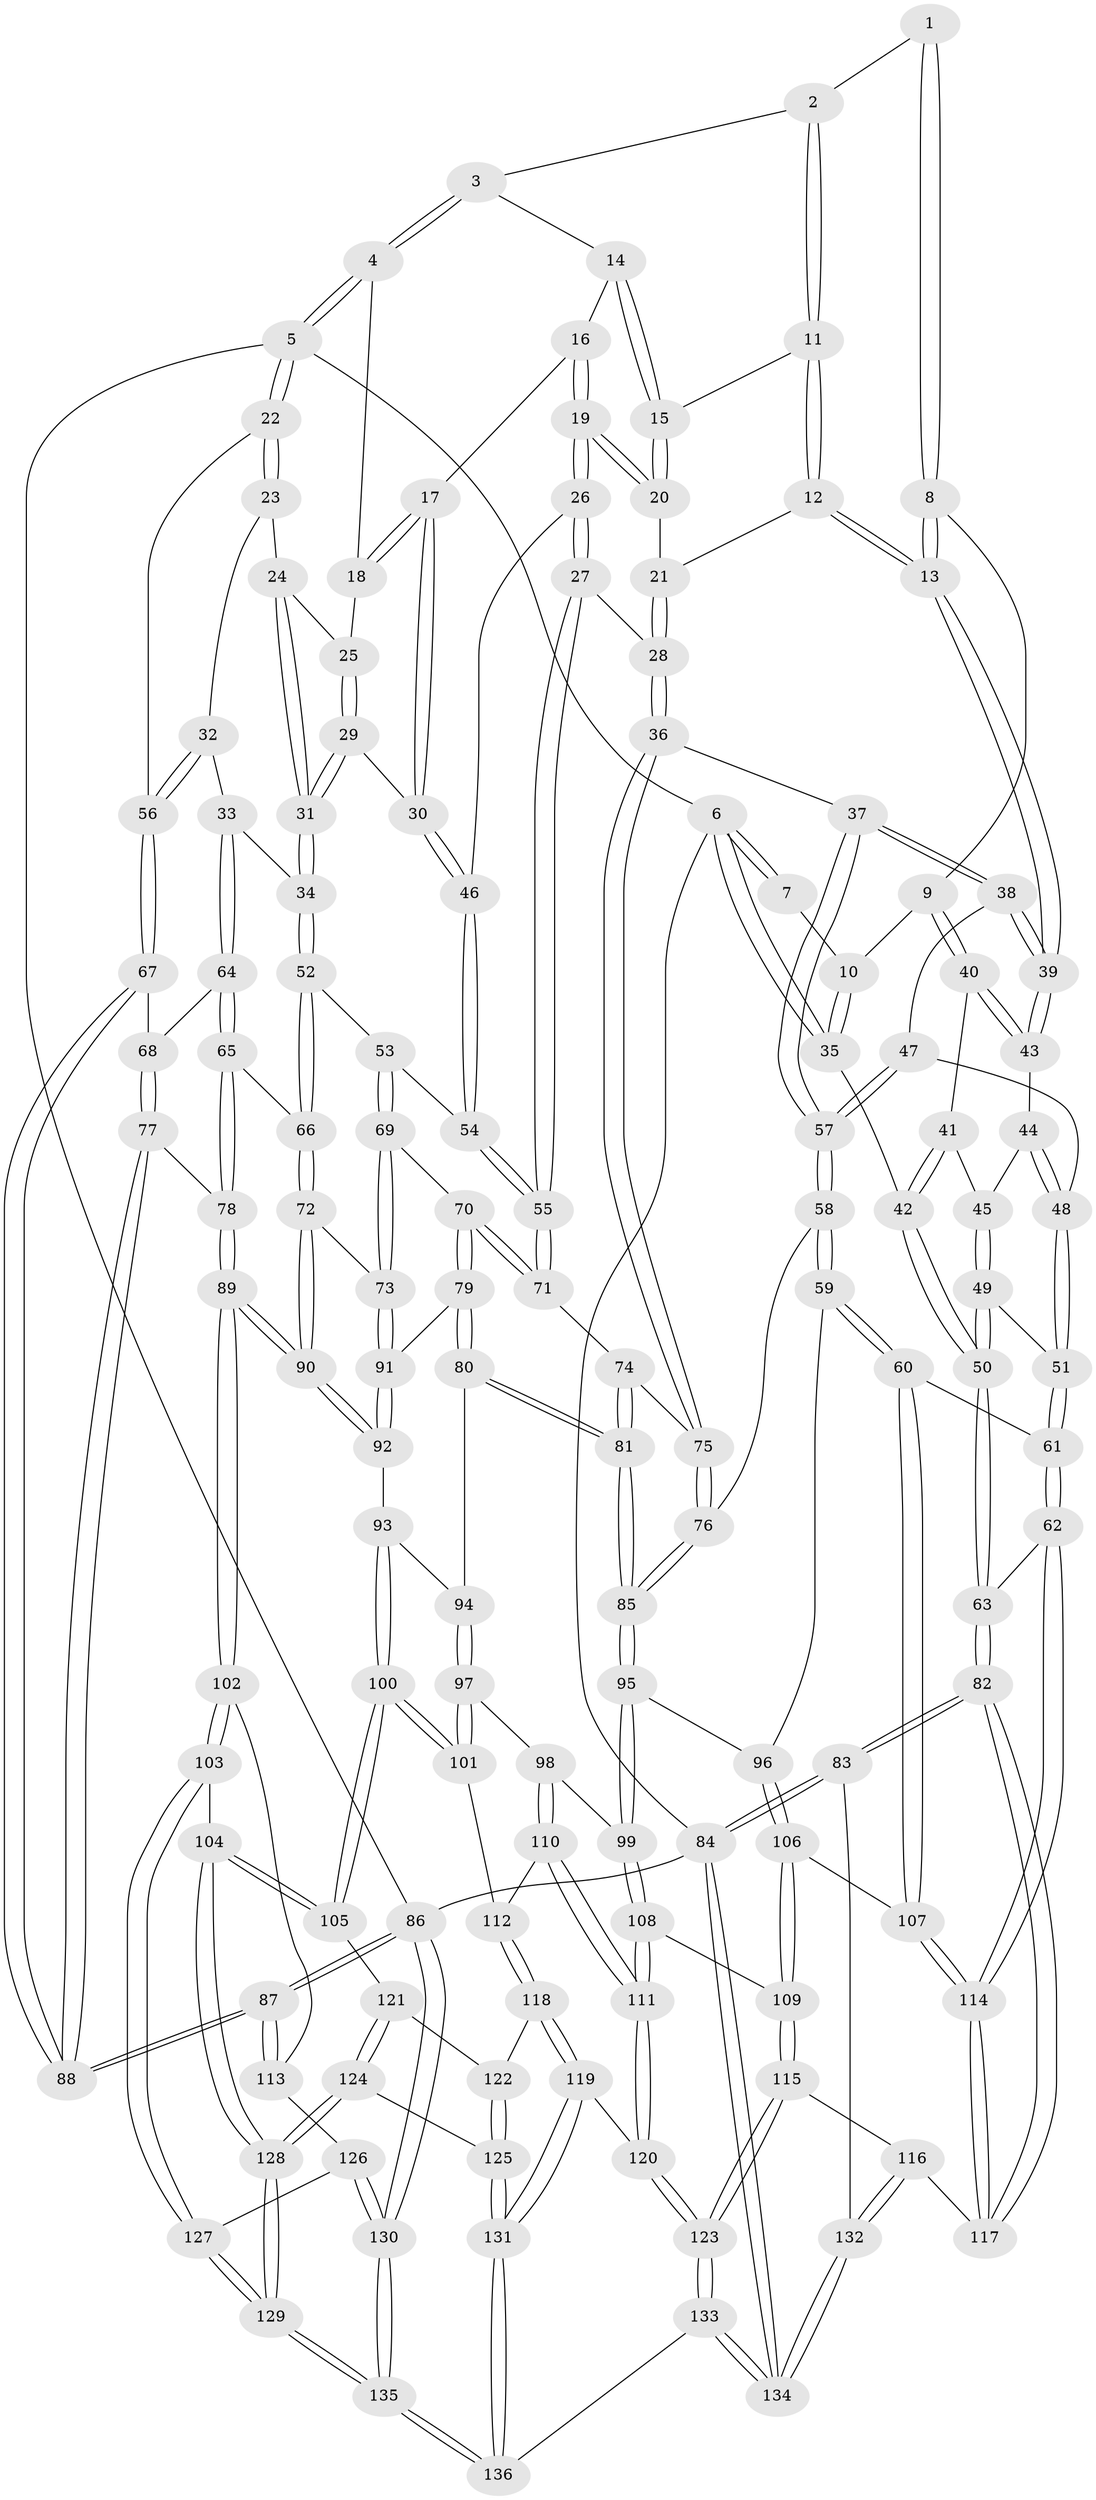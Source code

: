 // coarse degree distribution, {4: 0.49411764705882355, 5: 0.35294117647058826, 6: 0.08235294117647059, 3: 0.07058823529411765}
// Generated by graph-tools (version 1.1) at 2025/42/03/06/25 10:42:31]
// undirected, 136 vertices, 337 edges
graph export_dot {
graph [start="1"]
  node [color=gray90,style=filled];
  1 [pos="+0.3157150415982547+0"];
  2 [pos="+0.4616375979224871+0"];
  3 [pos="+0.5144976263208071+0"];
  4 [pos="+0.8407534265122187+0"];
  5 [pos="+1+0"];
  6 [pos="+0+0"];
  7 [pos="+0.09229485135826139+0"];
  8 [pos="+0.2924336908664257+0"];
  9 [pos="+0.18458116468771565+0.08926593208224953"];
  10 [pos="+0.18113227472857044+0.08606284648704805"];
  11 [pos="+0.42404769115481844+0.04417980682337483"];
  12 [pos="+0.3669511093662069+0.09836626060813071"];
  13 [pos="+0.34847104498577375+0.10677935839967047"];
  14 [pos="+0.5236175695176002+0"];
  15 [pos="+0.4679724185793621+0.06563064391880222"];
  16 [pos="+0.5353803702405586+0.007486569170844511"];
  17 [pos="+0.6690718596929969+0.08872024935657691"];
  18 [pos="+0.8149146065746485+0"];
  19 [pos="+0.5393002822239938+0.12153400598322445"];
  20 [pos="+0.49262323838003513+0.10421435213967183"];
  21 [pos="+0.46690447392679035+0.11053364126508573"];
  22 [pos="+1+0.06184390100432828"];
  23 [pos="+0.8656434302431392+0.12148476675693667"];
  24 [pos="+0.836396058063357+0.09366981179037549"];
  25 [pos="+0.8353544984692854+0.09047379224107734"];
  26 [pos="+0.5670043290863311+0.15483524946166832"];
  27 [pos="+0.36615023823564163+0.26986995662706836"];
  28 [pos="+0.35769060046276346+0.2672743692870717"];
  29 [pos="+0.7351408448326218+0.16152830703172405"];
  30 [pos="+0.6525325332763958+0.13082220163882716"];
  31 [pos="+0.803304755379578+0.22142607292728836"];
  32 [pos="+0.933551989471071+0.21221152604790408"];
  33 [pos="+0.8588258777222205+0.2745618916620054"];
  34 [pos="+0.8170603808197195+0.25863679423997704"];
  35 [pos="+0+0"];
  36 [pos="+0.3478720028356382+0.2651610209972288"];
  37 [pos="+0.3218124165867195+0.25366112094344656"];
  38 [pos="+0.3138250316667582+0.24364852391192549"];
  39 [pos="+0.3071453604548439+0.20922400863528864"];
  40 [pos="+0.18573287570351987+0.09611522880937748"];
  41 [pos="+0.07913747130086109+0.12683377980321212"];
  42 [pos="+0+0"];
  43 [pos="+0.18941419760053396+0.10314883749387622"];
  44 [pos="+0.14474116227066536+0.15520057021907183"];
  45 [pos="+0.08824255388419526+0.17072649772535298"];
  46 [pos="+0.611157310630492+0.16785067200748618"];
  47 [pos="+0.13176530446570858+0.26614168342206973"];
  48 [pos="+0.12747295697625266+0.2652256333822984"];
  49 [pos="+0.060848455572719375+0.25184039146923054"];
  50 [pos="+0+0.1570180725520264"];
  51 [pos="+0.07965043229715825+0.2657240879566839"];
  52 [pos="+0.6831779208909067+0.31129013708155023"];
  53 [pos="+0.6810767379963572+0.3105091430632591"];
  54 [pos="+0.6227249743702633+0.2286196001539731"];
  55 [pos="+0.4630078989639833+0.3526941959048975"];
  56 [pos="+1+0.10080018081013566"];
  57 [pos="+0.18253267055344055+0.4753159687446324"];
  58 [pos="+0.17165246896850223+0.5044258200628489"];
  59 [pos="+0.1541924233798016+0.5213628050565133"];
  60 [pos="+0.12209646131290007+0.534703705327203"];
  61 [pos="+0.03290209915909398+0.54012399598971"];
  62 [pos="+0+0.5580604989256103"];
  63 [pos="+0+0.5757691953936186"];
  64 [pos="+0.8853477754005308+0.36345976789449647"];
  65 [pos="+0.8431341746947623+0.39899107103872283"];
  66 [pos="+0.7420877410979408+0.43227315201473965"];
  67 [pos="+1+0.38436341611487035"];
  68 [pos="+0.8933219147957253+0.36752222225648445"];
  69 [pos="+0.5424236723895206+0.4316570858283304"];
  70 [pos="+0.5364036450916293+0.43304661166852754"];
  71 [pos="+0.4634264363565057+0.3535400202993146"];
  72 [pos="+0.7304835388455665+0.46712669452451766"];
  73 [pos="+0.6831941464171022+0.4826171372537092"];
  74 [pos="+0.3891327674297229+0.4547047670595162"];
  75 [pos="+0.33954963198540933+0.45080440083407436"];
  76 [pos="+0.2970373488012564+0.4905879774828095"];
  77 [pos="+0.9554067018450781+0.5892758712304847"];
  78 [pos="+0.8660454819335054+0.6013302203721734"];
  79 [pos="+0.5262406650722345+0.4689346210752714"];
  80 [pos="+0.4813457047471279+0.5523293782651589"];
  81 [pos="+0.44008526949110294+0.5774205374492701"];
  82 [pos="+0+0.7201676221060289"];
  83 [pos="+0+0.9886932617205193"];
  84 [pos="+0+1"];
  85 [pos="+0.44001761193283695+0.577491088256135"];
  86 [pos="+1+1"];
  87 [pos="+1+0.7251878627116796"];
  88 [pos="+1+0.6242884161431898"];
  89 [pos="+0.8437053739287063+0.6092947188409845"];
  90 [pos="+0.8071200908956907+0.5827664766795954"];
  91 [pos="+0.6435678132765755+0.5651050844551502"];
  92 [pos="+0.6420142276908165+0.5994199421472587"];
  93 [pos="+0.6309998916467947+0.614992604005148"];
  94 [pos="+0.5949223172693142+0.6147538228261389"];
  95 [pos="+0.4386407879650829+0.5808169456655999"];
  96 [pos="+0.2712756405041001+0.5986788714956942"];
  97 [pos="+0.5566663181157776+0.6715260718987747"];
  98 [pos="+0.5294919533992264+0.6854764002578659"];
  99 [pos="+0.43848564736639983+0.5827034158129146"];
  100 [pos="+0.6921758163343217+0.7662457802784219"];
  101 [pos="+0.6548951744376811+0.7662141519337662"];
  102 [pos="+0.7684830227756656+0.7714213644634982"];
  103 [pos="+0.7632403768997211+0.7763759673893356"];
  104 [pos="+0.7234683577910364+0.7801456881393125"];
  105 [pos="+0.7155331235960769+0.7788208616516173"];
  106 [pos="+0.3303113992226223+0.7299084209522662"];
  107 [pos="+0.20029216952227574+0.6912311947501876"];
  108 [pos="+0.3730264624325377+0.755819822886551"];
  109 [pos="+0.3577630571352472+0.7540941020214145"];
  110 [pos="+0.515062610465298+0.7588197208973441"];
  111 [pos="+0.4168367195305513+0.8000257939558525"];
  112 [pos="+0.6078573135699882+0.7731478623466908"];
  113 [pos="+0.9882362611043223+0.7922883434510138"];
  114 [pos="+0.1566773258506504+0.8280427832937058"];
  115 [pos="+0.1860635146170585+0.8544889744843158"];
  116 [pos="+0.1627381419217282+0.846011513137794"];
  117 [pos="+0.15826312639683715+0.8373276614805697"];
  118 [pos="+0.5376639424227625+0.8900447224099239"];
  119 [pos="+0.4812570262409169+0.9289685903715067"];
  120 [pos="+0.42607994755280276+0.8518951808210924"];
  121 [pos="+0.6653126302701197+0.8362062723571896"];
  122 [pos="+0.6218844296620392+0.8716599028701779"];
  123 [pos="+0.2563266243316197+0.9676860473955547"];
  124 [pos="+0.6374029503952106+0.9506759582203597"];
  125 [pos="+0.6104566188561082+0.9503104586226379"];
  126 [pos="+0.9097256717490319+0.8863936251056924"];
  127 [pos="+0.8205002899339771+0.8868443728689258"];
  128 [pos="+0.6886423651170868+0.9680387569830907"];
  129 [pos="+0.8147231219738329+1"];
  130 [pos="+1+1"];
  131 [pos="+0.4963181538572708+0.9930472306587648"];
  132 [pos="+0.10464425404264016+0.8956100496873471"];
  133 [pos="+0.26771487107338554+1"];
  134 [pos="+0.10691813376170277+1"];
  135 [pos="+0.8472389135834262+1"];
  136 [pos="+0.4701835791406649+1"];
  1 -- 2;
  1 -- 8;
  1 -- 8;
  2 -- 3;
  2 -- 11;
  2 -- 11;
  3 -- 4;
  3 -- 4;
  3 -- 14;
  4 -- 5;
  4 -- 5;
  4 -- 18;
  5 -- 6;
  5 -- 22;
  5 -- 22;
  5 -- 86;
  6 -- 7;
  6 -- 7;
  6 -- 35;
  6 -- 35;
  6 -- 84;
  7 -- 10;
  8 -- 9;
  8 -- 13;
  8 -- 13;
  9 -- 10;
  9 -- 40;
  9 -- 40;
  10 -- 35;
  10 -- 35;
  11 -- 12;
  11 -- 12;
  11 -- 15;
  12 -- 13;
  12 -- 13;
  12 -- 21;
  13 -- 39;
  13 -- 39;
  14 -- 15;
  14 -- 15;
  14 -- 16;
  15 -- 20;
  15 -- 20;
  16 -- 17;
  16 -- 19;
  16 -- 19;
  17 -- 18;
  17 -- 18;
  17 -- 30;
  17 -- 30;
  18 -- 25;
  19 -- 20;
  19 -- 20;
  19 -- 26;
  19 -- 26;
  20 -- 21;
  21 -- 28;
  21 -- 28;
  22 -- 23;
  22 -- 23;
  22 -- 56;
  23 -- 24;
  23 -- 32;
  24 -- 25;
  24 -- 31;
  24 -- 31;
  25 -- 29;
  25 -- 29;
  26 -- 27;
  26 -- 27;
  26 -- 46;
  27 -- 28;
  27 -- 55;
  27 -- 55;
  28 -- 36;
  28 -- 36;
  29 -- 30;
  29 -- 31;
  29 -- 31;
  30 -- 46;
  30 -- 46;
  31 -- 34;
  31 -- 34;
  32 -- 33;
  32 -- 56;
  32 -- 56;
  33 -- 34;
  33 -- 64;
  33 -- 64;
  34 -- 52;
  34 -- 52;
  35 -- 42;
  36 -- 37;
  36 -- 75;
  36 -- 75;
  37 -- 38;
  37 -- 38;
  37 -- 57;
  37 -- 57;
  38 -- 39;
  38 -- 39;
  38 -- 47;
  39 -- 43;
  39 -- 43;
  40 -- 41;
  40 -- 43;
  40 -- 43;
  41 -- 42;
  41 -- 42;
  41 -- 45;
  42 -- 50;
  42 -- 50;
  43 -- 44;
  44 -- 45;
  44 -- 48;
  44 -- 48;
  45 -- 49;
  45 -- 49;
  46 -- 54;
  46 -- 54;
  47 -- 48;
  47 -- 57;
  47 -- 57;
  48 -- 51;
  48 -- 51;
  49 -- 50;
  49 -- 50;
  49 -- 51;
  50 -- 63;
  50 -- 63;
  51 -- 61;
  51 -- 61;
  52 -- 53;
  52 -- 66;
  52 -- 66;
  53 -- 54;
  53 -- 69;
  53 -- 69;
  54 -- 55;
  54 -- 55;
  55 -- 71;
  55 -- 71;
  56 -- 67;
  56 -- 67;
  57 -- 58;
  57 -- 58;
  58 -- 59;
  58 -- 59;
  58 -- 76;
  59 -- 60;
  59 -- 60;
  59 -- 96;
  60 -- 61;
  60 -- 107;
  60 -- 107;
  61 -- 62;
  61 -- 62;
  62 -- 63;
  62 -- 114;
  62 -- 114;
  63 -- 82;
  63 -- 82;
  64 -- 65;
  64 -- 65;
  64 -- 68;
  65 -- 66;
  65 -- 78;
  65 -- 78;
  66 -- 72;
  66 -- 72;
  67 -- 68;
  67 -- 88;
  67 -- 88;
  68 -- 77;
  68 -- 77;
  69 -- 70;
  69 -- 73;
  69 -- 73;
  70 -- 71;
  70 -- 71;
  70 -- 79;
  70 -- 79;
  71 -- 74;
  72 -- 73;
  72 -- 90;
  72 -- 90;
  73 -- 91;
  73 -- 91;
  74 -- 75;
  74 -- 81;
  74 -- 81;
  75 -- 76;
  75 -- 76;
  76 -- 85;
  76 -- 85;
  77 -- 78;
  77 -- 88;
  77 -- 88;
  78 -- 89;
  78 -- 89;
  79 -- 80;
  79 -- 80;
  79 -- 91;
  80 -- 81;
  80 -- 81;
  80 -- 94;
  81 -- 85;
  81 -- 85;
  82 -- 83;
  82 -- 83;
  82 -- 117;
  82 -- 117;
  83 -- 84;
  83 -- 84;
  83 -- 132;
  84 -- 134;
  84 -- 134;
  84 -- 86;
  85 -- 95;
  85 -- 95;
  86 -- 87;
  86 -- 87;
  86 -- 130;
  86 -- 130;
  87 -- 88;
  87 -- 88;
  87 -- 113;
  87 -- 113;
  89 -- 90;
  89 -- 90;
  89 -- 102;
  89 -- 102;
  90 -- 92;
  90 -- 92;
  91 -- 92;
  91 -- 92;
  92 -- 93;
  93 -- 94;
  93 -- 100;
  93 -- 100;
  94 -- 97;
  94 -- 97;
  95 -- 96;
  95 -- 99;
  95 -- 99;
  96 -- 106;
  96 -- 106;
  97 -- 98;
  97 -- 101;
  97 -- 101;
  98 -- 99;
  98 -- 110;
  98 -- 110;
  99 -- 108;
  99 -- 108;
  100 -- 101;
  100 -- 101;
  100 -- 105;
  100 -- 105;
  101 -- 112;
  102 -- 103;
  102 -- 103;
  102 -- 113;
  103 -- 104;
  103 -- 127;
  103 -- 127;
  104 -- 105;
  104 -- 105;
  104 -- 128;
  104 -- 128;
  105 -- 121;
  106 -- 107;
  106 -- 109;
  106 -- 109;
  107 -- 114;
  107 -- 114;
  108 -- 109;
  108 -- 111;
  108 -- 111;
  109 -- 115;
  109 -- 115;
  110 -- 111;
  110 -- 111;
  110 -- 112;
  111 -- 120;
  111 -- 120;
  112 -- 118;
  112 -- 118;
  113 -- 126;
  114 -- 117;
  114 -- 117;
  115 -- 116;
  115 -- 123;
  115 -- 123;
  116 -- 117;
  116 -- 132;
  116 -- 132;
  118 -- 119;
  118 -- 119;
  118 -- 122;
  119 -- 120;
  119 -- 131;
  119 -- 131;
  120 -- 123;
  120 -- 123;
  121 -- 122;
  121 -- 124;
  121 -- 124;
  122 -- 125;
  122 -- 125;
  123 -- 133;
  123 -- 133;
  124 -- 125;
  124 -- 128;
  124 -- 128;
  125 -- 131;
  125 -- 131;
  126 -- 127;
  126 -- 130;
  126 -- 130;
  127 -- 129;
  127 -- 129;
  128 -- 129;
  128 -- 129;
  129 -- 135;
  129 -- 135;
  130 -- 135;
  130 -- 135;
  131 -- 136;
  131 -- 136;
  132 -- 134;
  132 -- 134;
  133 -- 134;
  133 -- 134;
  133 -- 136;
  135 -- 136;
  135 -- 136;
}
